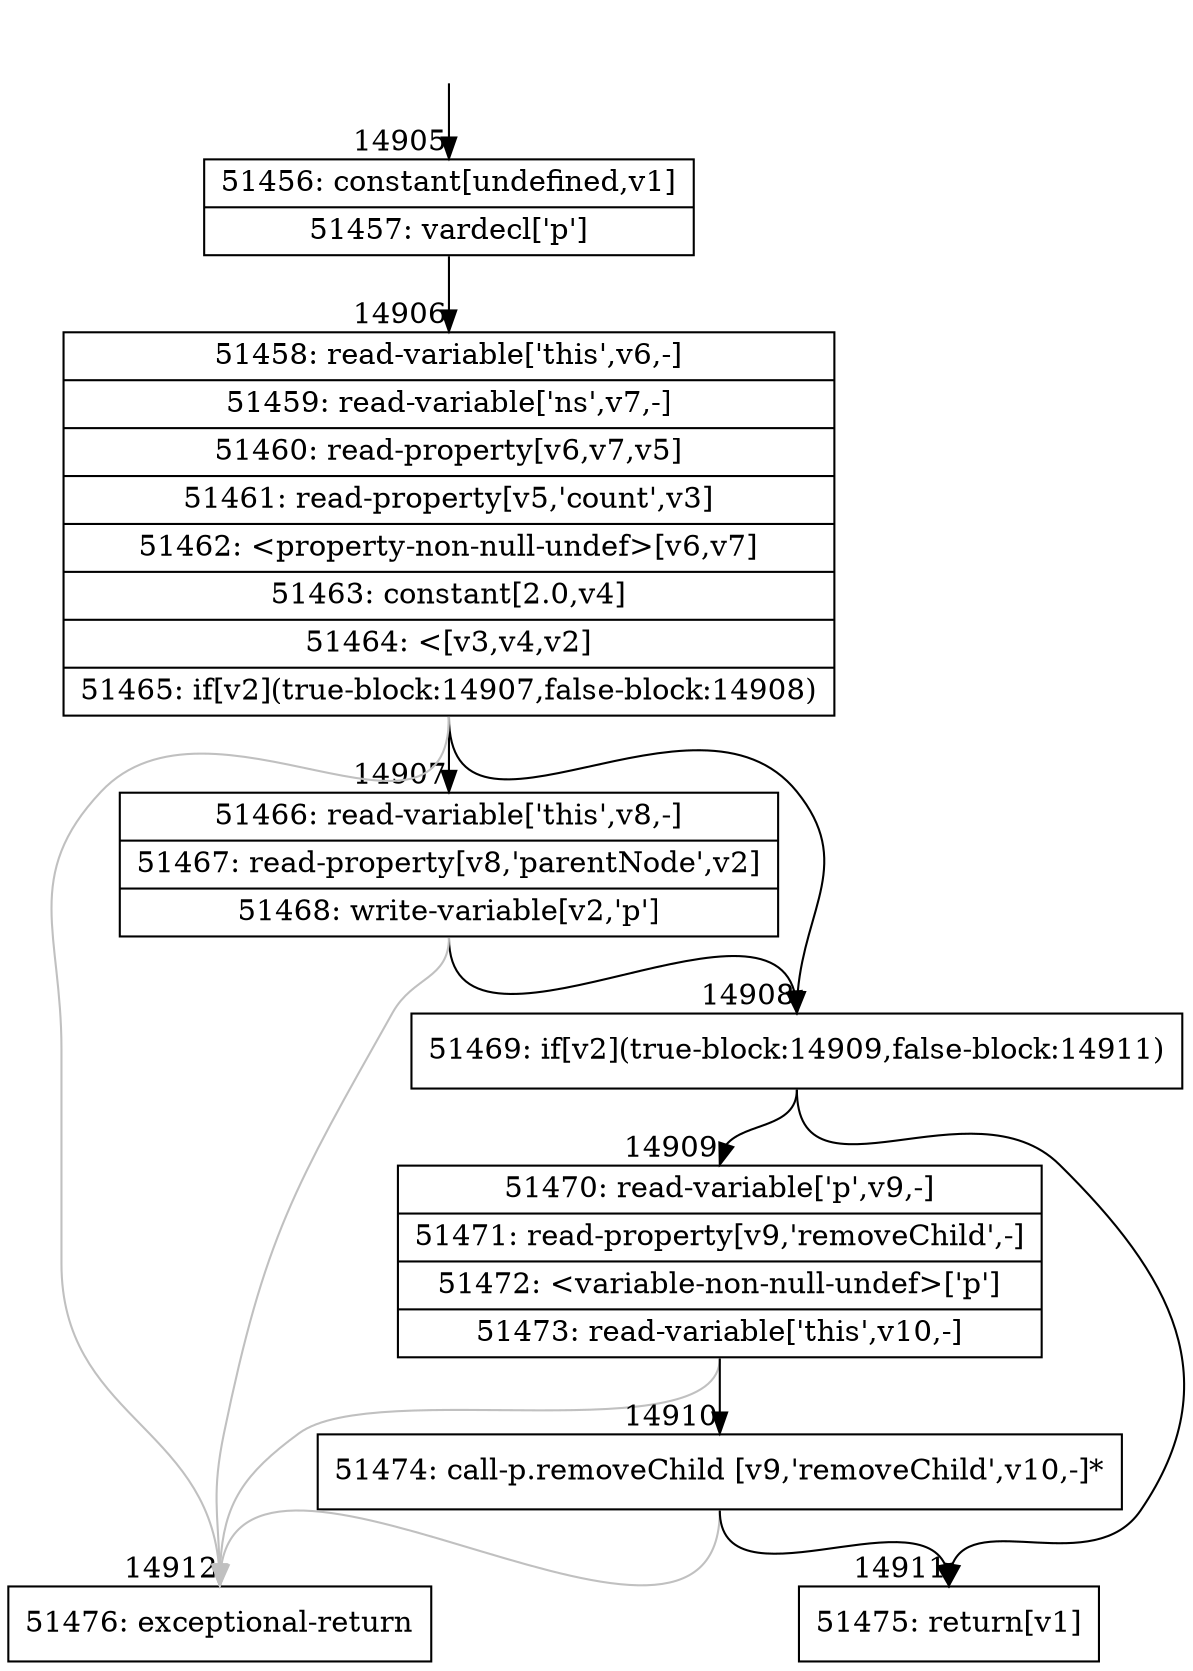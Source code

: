 digraph {
rankdir="TD"
BB_entry1391[shape=none,label=""];
BB_entry1391 -> BB14905 [tailport=s, headport=n, headlabel="    14905"]
BB14905 [shape=record label="{51456: constant[undefined,v1]|51457: vardecl['p']}" ] 
BB14905 -> BB14906 [tailport=s, headport=n, headlabel="      14906"]
BB14906 [shape=record label="{51458: read-variable['this',v6,-]|51459: read-variable['ns',v7,-]|51460: read-property[v6,v7,v5]|51461: read-property[v5,'count',v3]|51462: \<property-non-null-undef\>[v6,v7]|51463: constant[2.0,v4]|51464: \<[v3,v4,v2]|51465: if[v2](true-block:14907,false-block:14908)}" ] 
BB14906 -> BB14908 [tailport=s, headport=n, headlabel="      14908"]
BB14906 -> BB14907 [tailport=s, headport=n, headlabel="      14907"]
BB14906 -> BB14912 [tailport=s, headport=n, color=gray, headlabel="      14912"]
BB14907 [shape=record label="{51466: read-variable['this',v8,-]|51467: read-property[v8,'parentNode',v2]|51468: write-variable[v2,'p']}" ] 
BB14907 -> BB14908 [tailport=s, headport=n]
BB14907 -> BB14912 [tailport=s, headport=n, color=gray]
BB14908 [shape=record label="{51469: if[v2](true-block:14909,false-block:14911)}" ] 
BB14908 -> BB14909 [tailport=s, headport=n, headlabel="      14909"]
BB14908 -> BB14911 [tailport=s, headport=n, headlabel="      14911"]
BB14909 [shape=record label="{51470: read-variable['p',v9,-]|51471: read-property[v9,'removeChild',-]|51472: \<variable-non-null-undef\>['p']|51473: read-variable['this',v10,-]}" ] 
BB14909 -> BB14910 [tailport=s, headport=n, headlabel="      14910"]
BB14909 -> BB14912 [tailport=s, headport=n, color=gray]
BB14910 [shape=record label="{51474: call-p.removeChild [v9,'removeChild',v10,-]*}" ] 
BB14910 -> BB14911 [tailport=s, headport=n]
BB14910 -> BB14912 [tailport=s, headport=n, color=gray]
BB14911 [shape=record label="{51475: return[v1]}" ] 
BB14912 [shape=record label="{51476: exceptional-return}" ] 
//#$~ 8794
}
